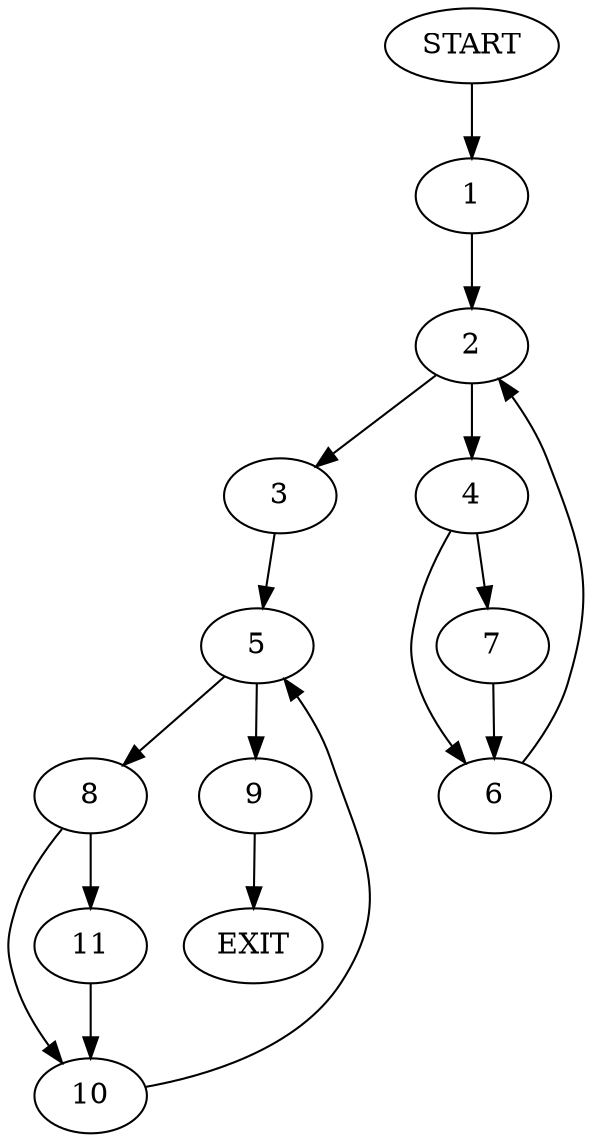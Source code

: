 digraph {
0 [label="START"]
12 [label="EXIT"]
0 -> 1
1 -> 2
2 -> 3
2 -> 4
3 -> 5
4 -> 6
4 -> 7
6 -> 2
7 -> 6
5 -> 8
5 -> 9
8 -> 10
8 -> 11
9 -> 12
10 -> 5
11 -> 10
}

